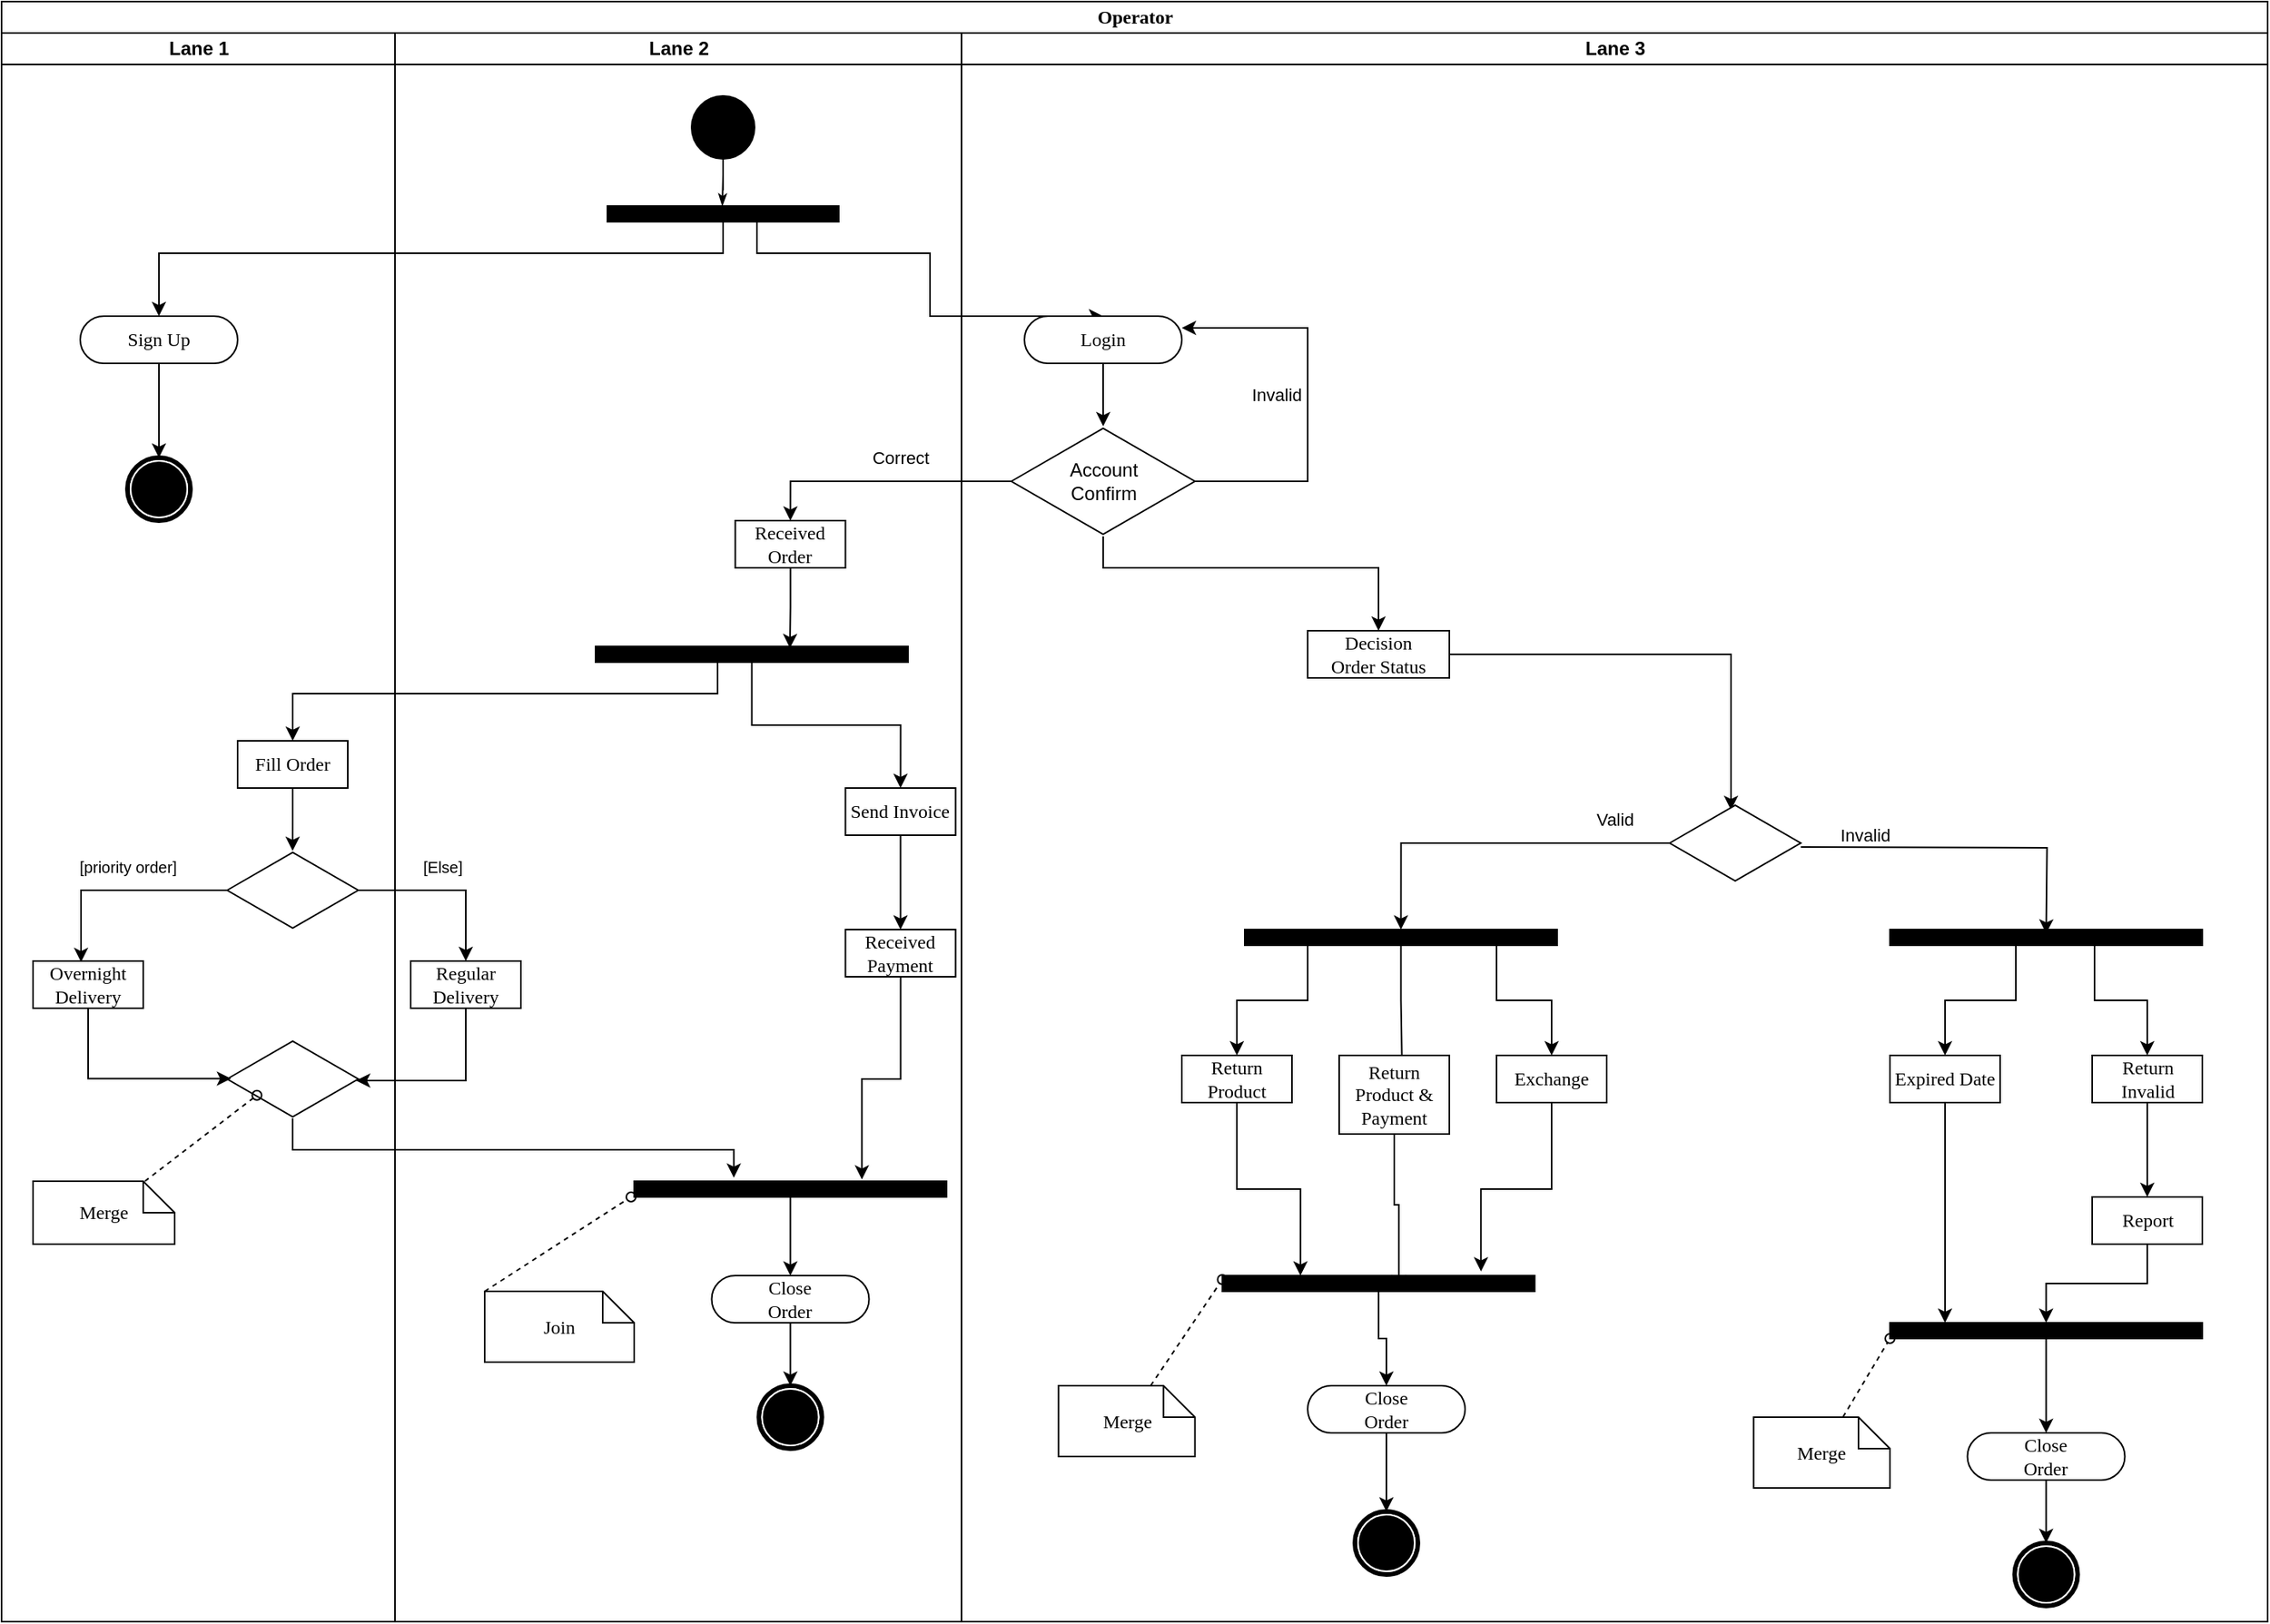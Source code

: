 <mxfile version="20.8.16" type="device"><diagram name="Page-1" id="0783ab3e-0a74-02c8-0abd-f7b4e66b4bec"><mxGraphModel dx="1910" dy="1486" grid="1" gridSize="10" guides="1" tooltips="1" connect="1" arrows="1" fold="1" page="1" pageScale="1" pageWidth="850" pageHeight="1100" background="none" math="0" shadow="0"><root><mxCell id="0"/><mxCell id="1" parent="0"/><mxCell id="1c1d494c118603dd-1" value="Operator" style="swimlane;html=1;childLayout=stackLayout;startSize=20;rounded=0;shadow=0;comic=0;labelBackgroundColor=none;strokeWidth=1;fontFamily=Verdana;fontSize=12;align=center;" parent="1" vertex="1"><mxGeometry x="170" y="20" width="1440" height="1030" as="geometry"/></mxCell><mxCell id="1c1d494c118603dd-2" value="Lane 1" style="swimlane;html=1;startSize=20;" parent="1c1d494c118603dd-1" vertex="1"><mxGeometry y="20" width="250" height="1010" as="geometry"/></mxCell><mxCell id="1c1d494c118603dd-6" value="Sign Up" style="rounded=1;whiteSpace=wrap;html=1;shadow=0;comic=0;labelBackgroundColor=none;strokeWidth=1;fontFamily=Verdana;fontSize=12;align=center;arcSize=50;" parent="1c1d494c118603dd-2" vertex="1"><mxGeometry x="50" y="180" width="100" height="30" as="geometry"/></mxCell><mxCell id="quYo24anzbzRUhQwR8t5-5" value="" style="shape=mxgraph.bpmn.shape;html=1;verticalLabelPosition=bottom;labelBackgroundColor=#ffffff;verticalAlign=top;perimeter=ellipsePerimeter;outline=end;symbol=terminate;rounded=0;shadow=0;comic=0;strokeWidth=1;fontFamily=Verdana;fontSize=12;align=center;" vertex="1" parent="1c1d494c118603dd-2"><mxGeometry x="80" y="270" width="40" height="40" as="geometry"/></mxCell><mxCell id="quYo24anzbzRUhQwR8t5-7" style="edgeStyle=orthogonalEdgeStyle;rounded=0;orthogonalLoop=1;jettySize=auto;html=1;entryX=0.5;entryY=0;entryDx=0;entryDy=0;" edge="1" parent="1c1d494c118603dd-2" source="1c1d494c118603dd-6" target="quYo24anzbzRUhQwR8t5-5"><mxGeometry relative="1" as="geometry"/></mxCell><mxCell id="quYo24anzbzRUhQwR8t5-22" value="Merge" style="shape=note;whiteSpace=wrap;html=1;rounded=0;shadow=0;comic=0;labelBackgroundColor=none;strokeWidth=1;fontFamily=Verdana;fontSize=12;align=center;size=20;" vertex="1" parent="1c1d494c118603dd-2"><mxGeometry x="20" y="730" width="90" height="40" as="geometry"/></mxCell><mxCell id="1c1d494c118603dd-3" value="Lane 2" style="swimlane;html=1;startSize=20;" parent="1c1d494c118603dd-1" vertex="1"><mxGeometry x="250" y="20" width="360" height="1010" as="geometry"/></mxCell><mxCell id="60571a20871a0731-4" value="" style="ellipse;whiteSpace=wrap;html=1;rounded=0;shadow=0;comic=0;labelBackgroundColor=none;strokeWidth=1;fillColor=#000000;fontFamily=Verdana;fontSize=12;align=center;" parent="1c1d494c118603dd-3" vertex="1"><mxGeometry x="188.5" y="40" width="40" height="40" as="geometry"/></mxCell><mxCell id="1c1d494c118603dd-27" style="edgeStyle=orthogonalEdgeStyle;rounded=0;html=1;labelBackgroundColor=none;startArrow=none;startFill=0;startSize=5;endArrow=classicThin;endFill=1;endSize=5;jettySize=auto;orthogonalLoop=1;strokeWidth=1;fontFamily=Verdana;fontSize=12" parent="1c1d494c118603dd-3" source="60571a20871a0731-4" edge="1"><mxGeometry relative="1" as="geometry"><mxPoint x="208" y="110" as="targetPoint"/></mxGeometry></mxCell><mxCell id="quYo24anzbzRUhQwR8t5-1" value="" style="whiteSpace=wrap;html=1;rounded=0;shadow=0;comic=0;labelBackgroundColor=none;strokeWidth=1;fillColor=#000000;fontFamily=Verdana;fontSize=12;align=center;rotation=0;" vertex="1" parent="1c1d494c118603dd-3"><mxGeometry x="135" y="110" width="147" height="10" as="geometry"/></mxCell><mxCell id="quYo24anzbzRUhQwR8t5-12" value="Fill Order" style="rounded=0;whiteSpace=wrap;html=1;shadow=0;comic=0;labelBackgroundColor=none;strokeWidth=1;fontFamily=Verdana;fontSize=12;align=center;arcSize=50;" vertex="1" parent="1c1d494c118603dd-3"><mxGeometry x="-100" y="450" width="70" height="30" as="geometry"/></mxCell><mxCell id="quYo24anzbzRUhQwR8t5-15" value="" style="html=1;whiteSpace=wrap;aspect=fixed;shape=isoRectangle;fontSize=10;" vertex="1" parent="1c1d494c118603dd-3"><mxGeometry x="-106.66" y="520" width="83.33" height="50" as="geometry"/></mxCell><mxCell id="quYo24anzbzRUhQwR8t5-11" style="edgeStyle=orthogonalEdgeStyle;rounded=0;orthogonalLoop=1;jettySize=auto;html=1;fontSize=10;endArrow=classic;endFill=1;" edge="1" parent="1c1d494c118603dd-3" source="quYo24anzbzRUhQwR8t5-12" target="quYo24anzbzRUhQwR8t5-15"><mxGeometry relative="1" as="geometry"/></mxCell><mxCell id="quYo24anzbzRUhQwR8t5-16" value="" style="html=1;whiteSpace=wrap;aspect=fixed;shape=isoRectangle;fontSize=10;" vertex="1" parent="1c1d494c118603dd-3"><mxGeometry x="-106.66" y="640" width="83.33" height="50" as="geometry"/></mxCell><mxCell id="quYo24anzbzRUhQwR8t5-17" style="edgeStyle=orthogonalEdgeStyle;rounded=0;orthogonalLoop=1;jettySize=auto;html=1;entryX=0.03;entryY=0.495;entryDx=0;entryDy=0;entryPerimeter=0;fontSize=10;endArrow=classic;endFill=1;" edge="1" parent="1c1d494c118603dd-3" source="quYo24anzbzRUhQwR8t5-18" target="quYo24anzbzRUhQwR8t5-16"><mxGeometry relative="1" as="geometry"><Array as="points"><mxPoint x="-195" y="665"/></Array></mxGeometry></mxCell><mxCell id="quYo24anzbzRUhQwR8t5-18" value="Overnight&lt;br&gt;Delivery" style="rounded=0;whiteSpace=wrap;html=1;shadow=0;comic=0;labelBackgroundColor=none;strokeWidth=1;fontFamily=Verdana;fontSize=12;align=center;arcSize=50;" vertex="1" parent="1c1d494c118603dd-3"><mxGeometry x="-230" y="590" width="70" height="30" as="geometry"/></mxCell><mxCell id="quYo24anzbzRUhQwR8t5-14" value="[priority order]" style="edgeStyle=orthogonalEdgeStyle;rounded=0;orthogonalLoop=1;jettySize=auto;html=1;entryX=0.436;entryY=0.022;entryDx=0;entryDy=0;entryPerimeter=0;fontSize=10;endArrow=classic;endFill=1;" edge="1" parent="1c1d494c118603dd-3" source="quYo24anzbzRUhQwR8t5-15" target="quYo24anzbzRUhQwR8t5-18"><mxGeometry x="-0.085" y="-15" relative="1" as="geometry"><mxPoint as="offset"/></mxGeometry></mxCell><mxCell id="quYo24anzbzRUhQwR8t5-19" style="edgeStyle=orthogonalEdgeStyle;rounded=0;orthogonalLoop=1;jettySize=auto;html=1;entryX=0.983;entryY=0.519;entryDx=0;entryDy=0;entryPerimeter=0;fontSize=10;endArrow=classic;endFill=1;" edge="1" parent="1c1d494c118603dd-3" source="quYo24anzbzRUhQwR8t5-20" target="quYo24anzbzRUhQwR8t5-16"><mxGeometry relative="1" as="geometry"><Array as="points"><mxPoint x="45" y="666"/></Array></mxGeometry></mxCell><mxCell id="quYo24anzbzRUhQwR8t5-20" value="Regular&lt;br&gt;Delivery" style="rounded=0;whiteSpace=wrap;html=1;shadow=0;comic=0;labelBackgroundColor=none;strokeWidth=1;fontFamily=Verdana;fontSize=12;align=center;arcSize=50;" vertex="1" parent="1c1d494c118603dd-3"><mxGeometry x="10" y="590" width="70" height="30" as="geometry"/></mxCell><mxCell id="quYo24anzbzRUhQwR8t5-13" value="[Else]" style="edgeStyle=orthogonalEdgeStyle;rounded=0;orthogonalLoop=1;jettySize=auto;html=1;entryX=0.5;entryY=0;entryDx=0;entryDy=0;fontSize=10;endArrow=classic;endFill=1;" edge="1" parent="1c1d494c118603dd-3" source="quYo24anzbzRUhQwR8t5-15" target="quYo24anzbzRUhQwR8t5-20"><mxGeometry x="-0.059" y="15" relative="1" as="geometry"><mxPoint as="offset"/></mxGeometry></mxCell><mxCell id="quYo24anzbzRUhQwR8t5-24" value="Close&lt;br&gt;Order" style="rounded=1;whiteSpace=wrap;html=1;shadow=0;comic=0;labelBackgroundColor=none;strokeWidth=1;fontFamily=Verdana;fontSize=12;align=center;arcSize=50;" vertex="1" parent="1c1d494c118603dd-3"><mxGeometry x="201.25" y="790" width="100" height="30" as="geometry"/></mxCell><mxCell id="quYo24anzbzRUhQwR8t5-25" value="" style="shape=mxgraph.bpmn.shape;html=1;verticalLabelPosition=bottom;labelBackgroundColor=#ffffff;verticalAlign=top;perimeter=ellipsePerimeter;outline=end;symbol=terminate;rounded=0;shadow=0;comic=0;strokeWidth=1;fontFamily=Verdana;fontSize=12;align=center;" vertex="1" parent="1c1d494c118603dd-3"><mxGeometry x="231.25" y="860" width="40" height="40" as="geometry"/></mxCell><mxCell id="quYo24anzbzRUhQwR8t5-23" style="edgeStyle=orthogonalEdgeStyle;rounded=0;orthogonalLoop=1;jettySize=auto;html=1;entryX=0.5;entryY=0;entryDx=0;entryDy=0;fontSize=10;endArrow=classic;endFill=1;" edge="1" parent="1c1d494c118603dd-3" source="quYo24anzbzRUhQwR8t5-24" target="quYo24anzbzRUhQwR8t5-25"><mxGeometry relative="1" as="geometry"/></mxCell><mxCell id="quYo24anzbzRUhQwR8t5-48" style="edgeStyle=orthogonalEdgeStyle;rounded=0;orthogonalLoop=1;jettySize=auto;html=1;entryX=0.5;entryY=0;entryDx=0;entryDy=0;" edge="1" parent="1c1d494c118603dd-3" source="quYo24anzbzRUhQwR8t5-27" target="quYo24anzbzRUhQwR8t5-29"><mxGeometry relative="1" as="geometry"/></mxCell><mxCell id="quYo24anzbzRUhQwR8t5-27" value="" style="whiteSpace=wrap;html=1;rounded=0;shadow=0;comic=0;labelBackgroundColor=none;strokeWidth=1;fillColor=#000000;fontFamily=Verdana;fontSize=12;align=center;rotation=0;" vertex="1" parent="1c1d494c118603dd-3"><mxGeometry x="127.5" y="390" width="198.5" height="10" as="geometry"/></mxCell><mxCell id="quYo24anzbzRUhQwR8t5-29" value="Send Invoice" style="rounded=0;whiteSpace=wrap;html=1;shadow=0;comic=0;labelBackgroundColor=none;strokeWidth=1;fontFamily=Verdana;fontSize=12;align=center;arcSize=50;" vertex="1" parent="1c1d494c118603dd-3"><mxGeometry x="286.25" y="480" width="70" height="30" as="geometry"/></mxCell><mxCell id="quYo24anzbzRUhQwR8t5-30" value="" style="whiteSpace=wrap;html=1;rounded=0;shadow=0;comic=0;labelBackgroundColor=none;strokeWidth=1;fillColor=#000000;fontFamily=Verdana;fontSize=12;align=center;rotation=0;" vertex="1" parent="1c1d494c118603dd-3"><mxGeometry x="152" y="730" width="198.5" height="10" as="geometry"/></mxCell><mxCell id="quYo24anzbzRUhQwR8t5-31" style="edgeStyle=orthogonalEdgeStyle;rounded=0;orthogonalLoop=1;jettySize=auto;html=1;entryX=0.729;entryY=-0.112;entryDx=0;entryDy=0;entryPerimeter=0;fontSize=10;endArrow=classic;endFill=1;" edge="1" parent="1c1d494c118603dd-3" source="quYo24anzbzRUhQwR8t5-32" target="quYo24anzbzRUhQwR8t5-30"><mxGeometry relative="1" as="geometry"/></mxCell><mxCell id="quYo24anzbzRUhQwR8t5-32" value="Received&lt;br&gt;Payment" style="rounded=0;whiteSpace=wrap;html=1;shadow=0;comic=0;labelBackgroundColor=none;strokeWidth=1;fontFamily=Verdana;fontSize=12;align=center;arcSize=50;" vertex="1" parent="1c1d494c118603dd-3"><mxGeometry x="286.25" y="570" width="70" height="30" as="geometry"/></mxCell><mxCell id="quYo24anzbzRUhQwR8t5-34" style="edgeStyle=orthogonalEdgeStyle;rounded=0;orthogonalLoop=1;jettySize=auto;html=1;entryX=0.5;entryY=0;entryDx=0;entryDy=0;fontSize=10;endArrow=classic;endFill=1;" edge="1" parent="1c1d494c118603dd-3" source="quYo24anzbzRUhQwR8t5-27" target="quYo24anzbzRUhQwR8t5-12"><mxGeometry relative="1" as="geometry"><Array as="points"><mxPoint x="205" y="420"/><mxPoint x="-65" y="420"/></Array></mxGeometry></mxCell><mxCell id="quYo24anzbzRUhQwR8t5-35" style="edgeStyle=orthogonalEdgeStyle;rounded=0;orthogonalLoop=1;jettySize=auto;html=1;entryX=0.319;entryY=-0.229;entryDx=0;entryDy=0;entryPerimeter=0;fontSize=10;endArrow=classic;endFill=1;" edge="1" parent="1c1d494c118603dd-3" source="quYo24anzbzRUhQwR8t5-16" target="quYo24anzbzRUhQwR8t5-30"><mxGeometry relative="1" as="geometry"><Array as="points"><mxPoint x="-65" y="710"/><mxPoint x="215" y="710"/></Array></mxGeometry></mxCell><mxCell id="quYo24anzbzRUhQwR8t5-28" style="edgeStyle=orthogonalEdgeStyle;rounded=0;orthogonalLoop=1;jettySize=auto;html=1;entryX=0.5;entryY=0;entryDx=0;entryDy=0;fontSize=10;endArrow=classic;endFill=1;" edge="1" parent="1c1d494c118603dd-3" source="quYo24anzbzRUhQwR8t5-29" target="quYo24anzbzRUhQwR8t5-32"><mxGeometry relative="1" as="geometry"/></mxCell><mxCell id="quYo24anzbzRUhQwR8t5-36" style="edgeStyle=orthogonalEdgeStyle;rounded=0;orthogonalLoop=1;jettySize=auto;html=1;entryX=0.5;entryY=0;entryDx=0;entryDy=0;fontSize=10;endArrow=classic;endFill=1;" edge="1" parent="1c1d494c118603dd-3" source="quYo24anzbzRUhQwR8t5-30" target="quYo24anzbzRUhQwR8t5-24"><mxGeometry relative="1" as="geometry"/></mxCell><mxCell id="quYo24anzbzRUhQwR8t5-38" style="edgeStyle=orthogonalEdgeStyle;rounded=0;orthogonalLoop=1;jettySize=auto;html=1;entryX=0.622;entryY=0.1;entryDx=0;entryDy=0;entryPerimeter=0;" edge="1" parent="1c1d494c118603dd-3" source="quYo24anzbzRUhQwR8t5-37" target="quYo24anzbzRUhQwR8t5-27"><mxGeometry relative="1" as="geometry"/></mxCell><mxCell id="quYo24anzbzRUhQwR8t5-37" value="Received&lt;br&gt;Order" style="rounded=0;whiteSpace=wrap;html=1;shadow=0;comic=0;labelBackgroundColor=none;strokeWidth=1;fontFamily=Verdana;fontSize=12;align=center;arcSize=50;" vertex="1" parent="1c1d494c118603dd-3"><mxGeometry x="216.25" y="310" width="70" height="30" as="geometry"/></mxCell><mxCell id="1c1d494c118603dd-26" value="Join" style="shape=note;whiteSpace=wrap;html=1;rounded=0;shadow=0;comic=0;labelBackgroundColor=none;strokeWidth=1;fontFamily=Verdana;fontSize=12;align=center;size=20;" parent="1c1d494c118603dd-3" vertex="1"><mxGeometry x="57" y="800" width="95" height="45" as="geometry"/></mxCell><mxCell id="quYo24anzbzRUhQwR8t5-33" style="rounded=0;orthogonalLoop=1;jettySize=auto;html=1;fontSize=10;endArrow=oval;endFill=0;exitX=0;exitY=0;exitDx=0;exitDy=0;exitPerimeter=0;dashed=1;" edge="1" parent="1c1d494c118603dd-3" source="1c1d494c118603dd-26"><mxGeometry relative="1" as="geometry"><mxPoint x="406.5" y="780" as="sourcePoint"/><mxPoint x="150" y="740" as="targetPoint"/></mxGeometry></mxCell><mxCell id="quYo24anzbzRUhQwR8t5-4" style="edgeStyle=orthogonalEdgeStyle;rounded=0;orthogonalLoop=1;jettySize=auto;html=1;entryX=0.5;entryY=0;entryDx=0;entryDy=0;" edge="1" parent="1c1d494c118603dd-1" source="quYo24anzbzRUhQwR8t5-1" target="quYo24anzbzRUhQwR8t5-2"><mxGeometry relative="1" as="geometry"><Array as="points"><mxPoint x="480" y="160"/><mxPoint x="590" y="160"/></Array></mxGeometry></mxCell><mxCell id="quYo24anzbzRUhQwR8t5-3" style="edgeStyle=orthogonalEdgeStyle;rounded=0;orthogonalLoop=1;jettySize=auto;html=1;entryX=0.5;entryY=0;entryDx=0;entryDy=0;" edge="1" parent="1c1d494c118603dd-1" source="quYo24anzbzRUhQwR8t5-1" target="1c1d494c118603dd-6"><mxGeometry relative="1" as="geometry"><Array as="points"><mxPoint x="459" y="160"/><mxPoint x="100" y="160"/></Array></mxGeometry></mxCell><mxCell id="quYo24anzbzRUhQwR8t5-39" style="edgeStyle=orthogonalEdgeStyle;rounded=0;orthogonalLoop=1;jettySize=auto;html=1;entryX=0.5;entryY=0;entryDx=0;entryDy=0;" edge="1" parent="1c1d494c118603dd-1" source="quYo24anzbzRUhQwR8t5-8" target="quYo24anzbzRUhQwR8t5-37"><mxGeometry relative="1" as="geometry"/></mxCell><mxCell id="quYo24anzbzRUhQwR8t5-40" value="Correct" style="edgeLabel;html=1;align=center;verticalAlign=middle;resizable=0;points=[];" vertex="1" connectable="0" parent="quYo24anzbzRUhQwR8t5-39"><mxGeometry x="-0.145" relative="1" as="geometry"><mxPoint y="-15" as="offset"/></mxGeometry></mxCell><mxCell id="quYo24anzbzRUhQwR8t5-21" style="rounded=0;orthogonalLoop=1;jettySize=auto;html=1;entryX=0.227;entryY=0.707;entryDx=0;entryDy=0;entryPerimeter=0;fontSize=10;endArrow=oval;endFill=0;dashed=1;" edge="1" parent="1c1d494c118603dd-1" source="quYo24anzbzRUhQwR8t5-22" target="quYo24anzbzRUhQwR8t5-16"><mxGeometry relative="1" as="geometry"/></mxCell><mxCell id="1c1d494c118603dd-4" value="Lane 3" style="swimlane;html=1;startSize=20;" parent="1c1d494c118603dd-1" vertex="1"><mxGeometry x="610" y="20" width="830" height="1010" as="geometry"/></mxCell><mxCell id="quYo24anzbzRUhQwR8t5-9" style="edgeStyle=orthogonalEdgeStyle;rounded=0;orthogonalLoop=1;jettySize=auto;html=1;" edge="1" parent="1c1d494c118603dd-4" source="quYo24anzbzRUhQwR8t5-2" target="quYo24anzbzRUhQwR8t5-8"><mxGeometry relative="1" as="geometry"/></mxCell><mxCell id="quYo24anzbzRUhQwR8t5-2" value="Login" style="rounded=1;whiteSpace=wrap;html=1;shadow=0;comic=0;labelBackgroundColor=none;strokeWidth=1;fontFamily=Verdana;fontSize=12;align=center;arcSize=50;" vertex="1" parent="1c1d494c118603dd-4"><mxGeometry x="40" y="180" width="100" height="30" as="geometry"/></mxCell><mxCell id="quYo24anzbzRUhQwR8t5-10" value="Invalid" style="edgeStyle=orthogonalEdgeStyle;rounded=0;orthogonalLoop=1;jettySize=auto;html=1;entryX=1;entryY=0.25;entryDx=0;entryDy=0;" edge="1" parent="1c1d494c118603dd-4" source="quYo24anzbzRUhQwR8t5-8" target="quYo24anzbzRUhQwR8t5-2"><mxGeometry x="0.017" y="20" relative="1" as="geometry"><Array as="points"><mxPoint x="220" y="285"/><mxPoint x="220" y="188"/></Array><mxPoint as="offset"/></mxGeometry></mxCell><mxCell id="quYo24anzbzRUhQwR8t5-42" style="edgeStyle=orthogonalEdgeStyle;rounded=0;orthogonalLoop=1;jettySize=auto;html=1;" edge="1" parent="1c1d494c118603dd-4" source="quYo24anzbzRUhQwR8t5-8" target="quYo24anzbzRUhQwR8t5-41"><mxGeometry relative="1" as="geometry"><Array as="points"><mxPoint x="90" y="340"/><mxPoint x="265" y="340"/></Array></mxGeometry></mxCell><mxCell id="quYo24anzbzRUhQwR8t5-8" value="Account&lt;br&gt;Confirm" style="html=1;whiteSpace=wrap;aspect=fixed;shape=isoRectangle;" vertex="1" parent="1c1d494c118603dd-4"><mxGeometry x="31.66" y="250" width="116.67" height="70" as="geometry"/></mxCell><mxCell id="quYo24anzbzRUhQwR8t5-45" style="edgeStyle=orthogonalEdgeStyle;rounded=0;orthogonalLoop=1;jettySize=auto;html=1;entryX=0.468;entryY=0.08;entryDx=0;entryDy=0;entryPerimeter=0;" edge="1" parent="1c1d494c118603dd-4" source="quYo24anzbzRUhQwR8t5-41" target="quYo24anzbzRUhQwR8t5-43"><mxGeometry relative="1" as="geometry"/></mxCell><mxCell id="quYo24anzbzRUhQwR8t5-41" value="Decision&lt;br&gt;Order Status" style="rounded=0;whiteSpace=wrap;html=1;shadow=0;comic=0;labelBackgroundColor=none;strokeWidth=1;fontFamily=Verdana;fontSize=12;align=center;arcSize=50;" vertex="1" parent="1c1d494c118603dd-4"><mxGeometry x="220" y="380" width="90" height="30" as="geometry"/></mxCell><mxCell id="quYo24anzbzRUhQwR8t5-60" style="edgeStyle=orthogonalEdgeStyle;rounded=0;orthogonalLoop=1;jettySize=auto;html=1;entryX=0.5;entryY=0;entryDx=0;entryDy=0;" edge="1" parent="1c1d494c118603dd-4" source="quYo24anzbzRUhQwR8t5-43" target="quYo24anzbzRUhQwR8t5-59"><mxGeometry relative="1" as="geometry"/></mxCell><mxCell id="quYo24anzbzRUhQwR8t5-62" value="Valid" style="edgeLabel;html=1;align=center;verticalAlign=middle;resizable=0;points=[];" vertex="1" connectable="0" parent="quYo24anzbzRUhQwR8t5-60"><mxGeometry x="-0.607" y="-1" relative="1" as="geometry"><mxPoint x="9" y="-14" as="offset"/></mxGeometry></mxCell><mxCell id="quYo24anzbzRUhQwR8t5-43" value="" style="html=1;whiteSpace=wrap;aspect=fixed;shape=isoRectangle;fontSize=10;" vertex="1" parent="1c1d494c118603dd-4"><mxGeometry x="450.0" y="490" width="83.33" height="50" as="geometry"/></mxCell><mxCell id="quYo24anzbzRUhQwR8t5-57" style="edgeStyle=orthogonalEdgeStyle;rounded=0;orthogonalLoop=1;jettySize=auto;html=1;entryX=0.5;entryY=0;entryDx=0;entryDy=0;" edge="1" parent="1c1d494c118603dd-4" source="quYo24anzbzRUhQwR8t5-46" target="quYo24anzbzRUhQwR8t5-56"><mxGeometry relative="1" as="geometry"/></mxCell><mxCell id="quYo24anzbzRUhQwR8t5-46" value="Return Invalid" style="rounded=0;whiteSpace=wrap;html=1;shadow=0;comic=0;labelBackgroundColor=none;strokeWidth=1;fontFamily=Verdana;fontSize=12;align=center;arcSize=50;" vertex="1" parent="1c1d494c118603dd-4"><mxGeometry x="718.5" y="650" width="70" height="30" as="geometry"/></mxCell><mxCell id="quYo24anzbzRUhQwR8t5-54" style="edgeStyle=orthogonalEdgeStyle;rounded=0;orthogonalLoop=1;jettySize=auto;html=1;entryX=0.5;entryY=0;entryDx=0;entryDy=0;" edge="1" parent="1c1d494c118603dd-4" source="quYo24anzbzRUhQwR8t5-51" target="quYo24anzbzRUhQwR8t5-53"><mxGeometry relative="1" as="geometry"><Array as="points"><mxPoint x="670" y="615"/><mxPoint x="625" y="615"/></Array></mxGeometry></mxCell><mxCell id="quYo24anzbzRUhQwR8t5-55" style="edgeStyle=orthogonalEdgeStyle;rounded=0;orthogonalLoop=1;jettySize=auto;html=1;entryX=0.5;entryY=0;entryDx=0;entryDy=0;" edge="1" parent="1c1d494c118603dd-4" source="quYo24anzbzRUhQwR8t5-51" target="quYo24anzbzRUhQwR8t5-46"><mxGeometry relative="1" as="geometry"><Array as="points"><mxPoint x="720" y="615"/><mxPoint x="754" y="615"/></Array></mxGeometry></mxCell><mxCell id="quYo24anzbzRUhQwR8t5-51" value="" style="whiteSpace=wrap;html=1;rounded=0;shadow=0;comic=0;labelBackgroundColor=none;strokeWidth=1;fillColor=#000000;fontFamily=Verdana;fontSize=12;align=center;rotation=0;" vertex="1" parent="1c1d494c118603dd-4"><mxGeometry x="590" y="570" width="198.5" height="10" as="geometry"/></mxCell><mxCell id="quYo24anzbzRUhQwR8t5-85" style="edgeStyle=orthogonalEdgeStyle;rounded=0;orthogonalLoop=1;jettySize=auto;html=1;endArrow=classic;endFill=1;" edge="1" parent="1c1d494c118603dd-4" source="quYo24anzbzRUhQwR8t5-53" target="quYo24anzbzRUhQwR8t5-83"><mxGeometry relative="1" as="geometry"><Array as="points"><mxPoint x="625" y="790"/><mxPoint x="625" y="790"/></Array></mxGeometry></mxCell><mxCell id="quYo24anzbzRUhQwR8t5-53" value="Expired Date" style="rounded=0;whiteSpace=wrap;html=1;shadow=0;comic=0;labelBackgroundColor=none;strokeWidth=1;fontFamily=Verdana;fontSize=12;align=center;arcSize=50;" vertex="1" parent="1c1d494c118603dd-4"><mxGeometry x="590" y="650" width="70" height="30" as="geometry"/></mxCell><mxCell id="quYo24anzbzRUhQwR8t5-84" style="edgeStyle=orthogonalEdgeStyle;rounded=0;orthogonalLoop=1;jettySize=auto;html=1;endArrow=classic;endFill=1;" edge="1" parent="1c1d494c118603dd-4" source="quYo24anzbzRUhQwR8t5-56" target="quYo24anzbzRUhQwR8t5-83"><mxGeometry relative="1" as="geometry"/></mxCell><mxCell id="quYo24anzbzRUhQwR8t5-56" value="Report" style="rounded=0;whiteSpace=wrap;html=1;shadow=0;comic=0;labelBackgroundColor=none;strokeWidth=1;fontFamily=Verdana;fontSize=12;align=center;arcSize=50;" vertex="1" parent="1c1d494c118603dd-4"><mxGeometry x="718.5" y="740" width="70" height="30" as="geometry"/></mxCell><mxCell id="quYo24anzbzRUhQwR8t5-73" style="edgeStyle=orthogonalEdgeStyle;rounded=0;orthogonalLoop=1;jettySize=auto;html=1;entryX=0.25;entryY=0;entryDx=0;entryDy=0;" edge="1" parent="1c1d494c118603dd-4" source="quYo24anzbzRUhQwR8t5-58" target="quYo24anzbzRUhQwR8t5-70"><mxGeometry relative="1" as="geometry"/></mxCell><mxCell id="quYo24anzbzRUhQwR8t5-58" value="Return Product" style="rounded=0;whiteSpace=wrap;html=1;shadow=0;comic=0;labelBackgroundColor=none;strokeWidth=1;fontFamily=Verdana;fontSize=12;align=center;arcSize=50;" vertex="1" parent="1c1d494c118603dd-4"><mxGeometry x="140" y="650" width="70" height="30" as="geometry"/></mxCell><mxCell id="quYo24anzbzRUhQwR8t5-67" style="edgeStyle=orthogonalEdgeStyle;rounded=0;orthogonalLoop=1;jettySize=auto;html=1;entryX=0.5;entryY=0;entryDx=0;entryDy=0;" edge="1" parent="1c1d494c118603dd-4" source="quYo24anzbzRUhQwR8t5-59" target="quYo24anzbzRUhQwR8t5-58"><mxGeometry relative="1" as="geometry"><Array as="points"><mxPoint x="220" y="615"/><mxPoint x="175" y="615"/></Array></mxGeometry></mxCell><mxCell id="quYo24anzbzRUhQwR8t5-68" style="edgeStyle=orthogonalEdgeStyle;rounded=0;orthogonalLoop=1;jettySize=auto;html=1;entryX=0.571;entryY=0.2;entryDx=0;entryDy=0;entryPerimeter=0;" edge="1" parent="1c1d494c118603dd-4" source="quYo24anzbzRUhQwR8t5-59" target="quYo24anzbzRUhQwR8t5-63"><mxGeometry relative="1" as="geometry"/></mxCell><mxCell id="quYo24anzbzRUhQwR8t5-69" style="edgeStyle=orthogonalEdgeStyle;rounded=0;orthogonalLoop=1;jettySize=auto;html=1;entryX=0.5;entryY=0;entryDx=0;entryDy=0;" edge="1" parent="1c1d494c118603dd-4" source="quYo24anzbzRUhQwR8t5-59" target="quYo24anzbzRUhQwR8t5-64"><mxGeometry relative="1" as="geometry"><Array as="points"><mxPoint x="340" y="615"/><mxPoint x="375" y="615"/></Array></mxGeometry></mxCell><mxCell id="quYo24anzbzRUhQwR8t5-59" value="" style="whiteSpace=wrap;html=1;rounded=0;shadow=0;comic=0;labelBackgroundColor=none;strokeWidth=1;fillColor=#000000;fontFamily=Verdana;fontSize=12;align=center;rotation=0;" vertex="1" parent="1c1d494c118603dd-4"><mxGeometry x="180" y="570" width="198.5" height="10" as="geometry"/></mxCell><mxCell id="quYo24anzbzRUhQwR8t5-52" style="edgeStyle=orthogonalEdgeStyle;rounded=0;orthogonalLoop=1;jettySize=auto;html=1;entryX=0.5;entryY=0;entryDx=0;entryDy=0;" edge="1" parent="1c1d494c118603dd-4"><mxGeometry relative="1" as="geometry"><mxPoint x="533.33" y="517.5" as="sourcePoint"/><mxPoint x="689.25" y="572.5" as="targetPoint"/></mxGeometry></mxCell><mxCell id="quYo24anzbzRUhQwR8t5-61" value="Invalid" style="edgeLabel;html=1;align=center;verticalAlign=middle;resizable=0;points=[];" vertex="1" connectable="0" parent="quYo24anzbzRUhQwR8t5-52"><mxGeometry x="-0.62" y="1" relative="1" as="geometry"><mxPoint y="-7" as="offset"/></mxGeometry></mxCell><mxCell id="quYo24anzbzRUhQwR8t5-72" style="edgeStyle=orthogonalEdgeStyle;rounded=0;orthogonalLoop=1;jettySize=auto;html=1;entryX=0.565;entryY=0.844;entryDx=0;entryDy=0;entryPerimeter=0;" edge="1" parent="1c1d494c118603dd-4" source="quYo24anzbzRUhQwR8t5-63" target="quYo24anzbzRUhQwR8t5-70"><mxGeometry relative="1" as="geometry"/></mxCell><mxCell id="quYo24anzbzRUhQwR8t5-63" value="Return Product &amp;amp; Payment" style="rounded=0;whiteSpace=wrap;html=1;shadow=0;comic=0;labelBackgroundColor=none;strokeWidth=1;fontFamily=Verdana;fontSize=12;align=center;arcSize=50;" vertex="1" parent="1c1d494c118603dd-4"><mxGeometry x="240" y="650" width="70" height="50" as="geometry"/></mxCell><mxCell id="quYo24anzbzRUhQwR8t5-71" style="edgeStyle=orthogonalEdgeStyle;rounded=0;orthogonalLoop=1;jettySize=auto;html=1;entryX=0.828;entryY=-0.267;entryDx=0;entryDy=0;entryPerimeter=0;" edge="1" parent="1c1d494c118603dd-4" source="quYo24anzbzRUhQwR8t5-64" target="quYo24anzbzRUhQwR8t5-70"><mxGeometry relative="1" as="geometry"/></mxCell><mxCell id="quYo24anzbzRUhQwR8t5-64" value="Exchange" style="rounded=0;whiteSpace=wrap;html=1;shadow=0;comic=0;labelBackgroundColor=none;strokeWidth=1;fontFamily=Verdana;fontSize=12;align=center;arcSize=50;" vertex="1" parent="1c1d494c118603dd-4"><mxGeometry x="340" y="650" width="70" height="30" as="geometry"/></mxCell><mxCell id="quYo24anzbzRUhQwR8t5-81" style="edgeStyle=orthogonalEdgeStyle;rounded=0;orthogonalLoop=1;jettySize=auto;html=1;entryX=0.5;entryY=0;entryDx=0;entryDy=0;endArrow=classic;endFill=1;" edge="1" parent="1c1d494c118603dd-4" source="quYo24anzbzRUhQwR8t5-70" target="quYo24anzbzRUhQwR8t5-79"><mxGeometry relative="1" as="geometry"/></mxCell><mxCell id="quYo24anzbzRUhQwR8t5-70" value="" style="whiteSpace=wrap;html=1;rounded=0;shadow=0;comic=0;labelBackgroundColor=none;strokeWidth=1;fillColor=#000000;fontFamily=Verdana;fontSize=12;align=center;rotation=0;" vertex="1" parent="1c1d494c118603dd-4"><mxGeometry x="165.75" y="790" width="198.5" height="10" as="geometry"/></mxCell><mxCell id="quYo24anzbzRUhQwR8t5-75" style="rounded=0;orthogonalLoop=1;jettySize=auto;html=1;entryX=0;entryY=0.25;entryDx=0;entryDy=0;dashed=1;endArrow=oval;endFill=0;" edge="1" parent="1c1d494c118603dd-4" source="quYo24anzbzRUhQwR8t5-74" target="quYo24anzbzRUhQwR8t5-70"><mxGeometry relative="1" as="geometry"/></mxCell><mxCell id="quYo24anzbzRUhQwR8t5-74" value="Merge" style="shape=note;whiteSpace=wrap;html=1;rounded=0;shadow=0;comic=0;labelBackgroundColor=none;strokeWidth=1;fontFamily=Verdana;fontSize=12;align=center;size=20;" vertex="1" parent="1c1d494c118603dd-4"><mxGeometry x="61.67" y="860" width="86.66" height="45" as="geometry"/></mxCell><mxCell id="quYo24anzbzRUhQwR8t5-78" value="" style="shape=mxgraph.bpmn.shape;html=1;verticalLabelPosition=bottom;labelBackgroundColor=#ffffff;verticalAlign=top;perimeter=ellipsePerimeter;outline=end;symbol=terminate;rounded=0;shadow=0;comic=0;strokeWidth=1;fontFamily=Verdana;fontSize=12;align=center;" vertex="1" parent="1c1d494c118603dd-4"><mxGeometry x="250" y="940" width="40" height="40" as="geometry"/></mxCell><mxCell id="quYo24anzbzRUhQwR8t5-82" style="edgeStyle=orthogonalEdgeStyle;rounded=0;orthogonalLoop=1;jettySize=auto;html=1;endArrow=classic;endFill=1;" edge="1" parent="1c1d494c118603dd-4" source="quYo24anzbzRUhQwR8t5-79" target="quYo24anzbzRUhQwR8t5-78"><mxGeometry relative="1" as="geometry"/></mxCell><mxCell id="quYo24anzbzRUhQwR8t5-79" value="Close&lt;br&gt;Order" style="rounded=1;whiteSpace=wrap;html=1;shadow=0;comic=0;labelBackgroundColor=none;strokeWidth=1;fontFamily=Verdana;fontSize=12;align=center;arcSize=50;" vertex="1" parent="1c1d494c118603dd-4"><mxGeometry x="220" y="860" width="100" height="30" as="geometry"/></mxCell><mxCell id="quYo24anzbzRUhQwR8t5-89" style="edgeStyle=orthogonalEdgeStyle;rounded=0;orthogonalLoop=1;jettySize=auto;html=1;entryX=0.5;entryY=0;entryDx=0;entryDy=0;endArrow=classic;endFill=1;" edge="1" parent="1c1d494c118603dd-4" source="quYo24anzbzRUhQwR8t5-83" target="quYo24anzbzRUhQwR8t5-88"><mxGeometry relative="1" as="geometry"/></mxCell><mxCell id="quYo24anzbzRUhQwR8t5-83" value="" style="whiteSpace=wrap;html=1;rounded=0;shadow=0;comic=0;labelBackgroundColor=none;strokeWidth=1;fillColor=#000000;fontFamily=Verdana;fontSize=12;align=center;rotation=0;" vertex="1" parent="1c1d494c118603dd-4"><mxGeometry x="590" y="820" width="198.5" height="10" as="geometry"/></mxCell><mxCell id="quYo24anzbzRUhQwR8t5-87" style="rounded=0;orthogonalLoop=1;jettySize=auto;html=1;entryX=0;entryY=1;entryDx=0;entryDy=0;endArrow=oval;endFill=0;dashed=1;" edge="1" parent="1c1d494c118603dd-4" source="quYo24anzbzRUhQwR8t5-86" target="quYo24anzbzRUhQwR8t5-83"><mxGeometry relative="1" as="geometry"/></mxCell><mxCell id="quYo24anzbzRUhQwR8t5-86" value="Merge" style="shape=note;whiteSpace=wrap;html=1;rounded=0;shadow=0;comic=0;labelBackgroundColor=none;strokeWidth=1;fontFamily=Verdana;fontSize=12;align=center;size=20;" vertex="1" parent="1c1d494c118603dd-4"><mxGeometry x="503.34" y="880" width="86.66" height="45" as="geometry"/></mxCell><mxCell id="quYo24anzbzRUhQwR8t5-91" style="edgeStyle=orthogonalEdgeStyle;rounded=0;orthogonalLoop=1;jettySize=auto;html=1;entryX=0.5;entryY=0;entryDx=0;entryDy=0;endArrow=classic;endFill=1;" edge="1" parent="1c1d494c118603dd-4" source="quYo24anzbzRUhQwR8t5-88" target="quYo24anzbzRUhQwR8t5-90"><mxGeometry relative="1" as="geometry"/></mxCell><mxCell id="quYo24anzbzRUhQwR8t5-88" value="Close&lt;br&gt;Order" style="rounded=1;whiteSpace=wrap;html=1;shadow=0;comic=0;labelBackgroundColor=none;strokeWidth=1;fontFamily=Verdana;fontSize=12;align=center;arcSize=50;" vertex="1" parent="1c1d494c118603dd-4"><mxGeometry x="639.25" y="890" width="100" height="30" as="geometry"/></mxCell><mxCell id="quYo24anzbzRUhQwR8t5-90" value="" style="shape=mxgraph.bpmn.shape;html=1;verticalLabelPosition=bottom;labelBackgroundColor=#ffffff;verticalAlign=top;perimeter=ellipsePerimeter;outline=end;symbol=terminate;rounded=0;shadow=0;comic=0;strokeWidth=1;fontFamily=Verdana;fontSize=12;align=center;" vertex="1" parent="1c1d494c118603dd-4"><mxGeometry x="669.25" y="960" width="40" height="40" as="geometry"/></mxCell></root></mxGraphModel></diagram></mxfile>